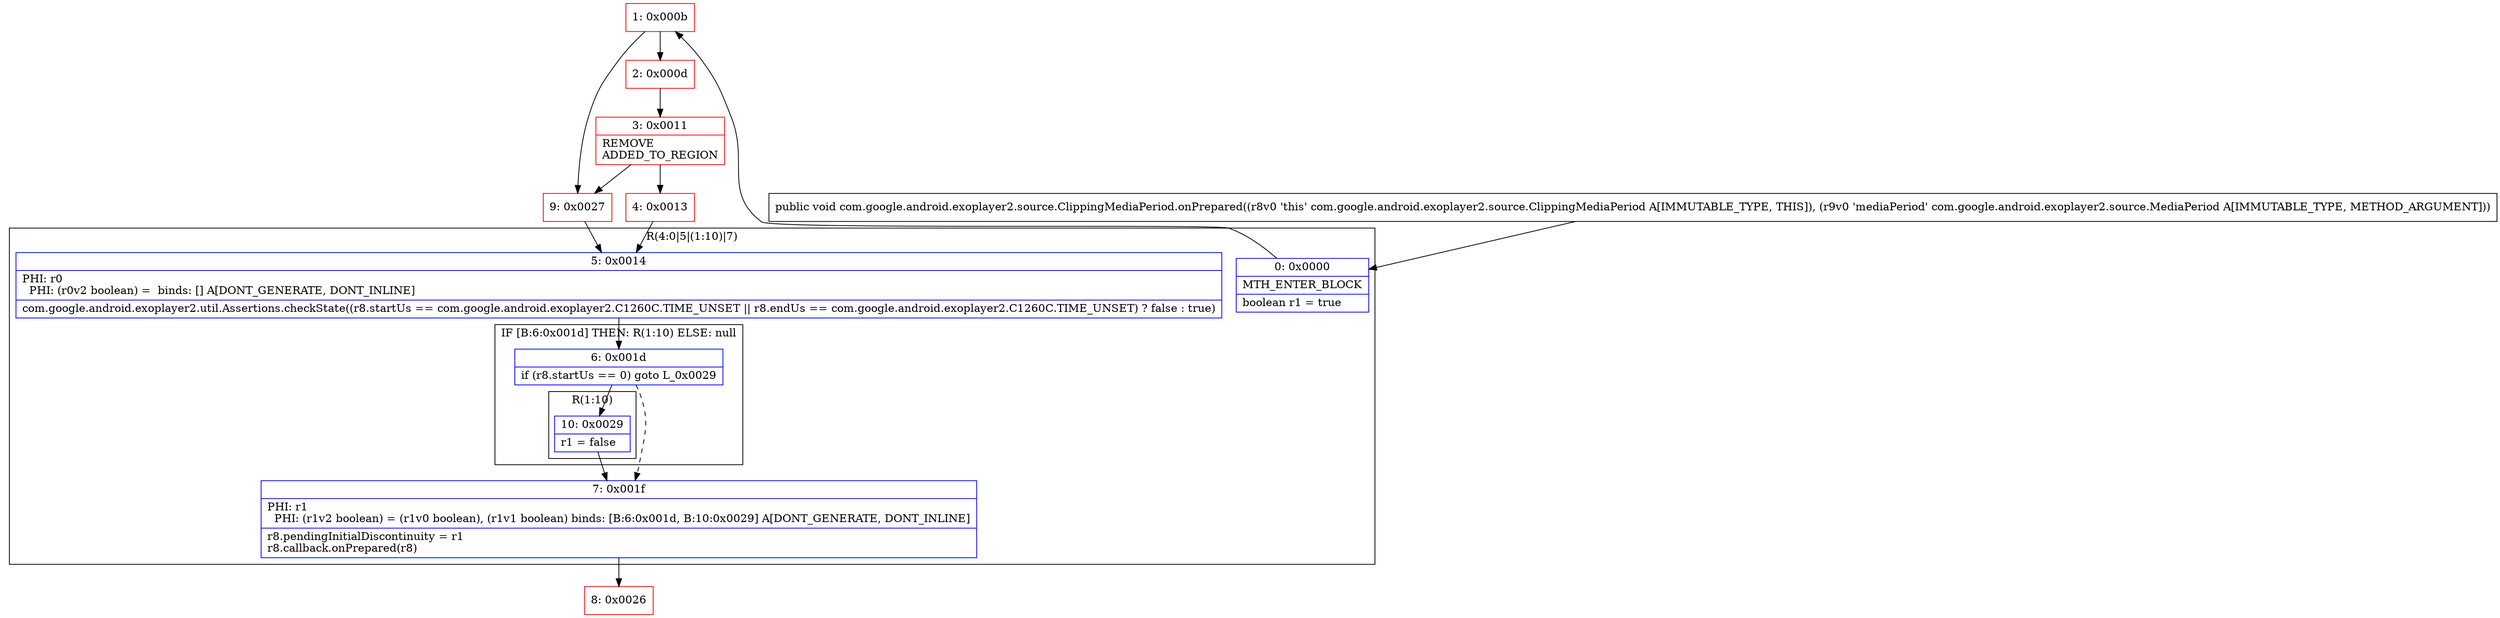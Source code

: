 digraph "CFG forcom.google.android.exoplayer2.source.ClippingMediaPeriod.onPrepared(Lcom\/google\/android\/exoplayer2\/source\/MediaPeriod;)V" {
subgraph cluster_Region_1368904722 {
label = "R(4:0|5|(1:10)|7)";
node [shape=record,color=blue];
Node_0 [shape=record,label="{0\:\ 0x0000|MTH_ENTER_BLOCK\l|boolean r1 = true\l}"];
Node_5 [shape=record,label="{5\:\ 0x0014|PHI: r0 \l  PHI: (r0v2 boolean) =  binds: [] A[DONT_GENERATE, DONT_INLINE]\l|com.google.android.exoplayer2.util.Assertions.checkState((r8.startUs == com.google.android.exoplayer2.C1260C.TIME_UNSET \|\| r8.endUs == com.google.android.exoplayer2.C1260C.TIME_UNSET) ? false : true)\l}"];
subgraph cluster_IfRegion_1665662055 {
label = "IF [B:6:0x001d] THEN: R(1:10) ELSE: null";
node [shape=record,color=blue];
Node_6 [shape=record,label="{6\:\ 0x001d|if (r8.startUs == 0) goto L_0x0029\l}"];
subgraph cluster_Region_859560575 {
label = "R(1:10)";
node [shape=record,color=blue];
Node_10 [shape=record,label="{10\:\ 0x0029|r1 = false\l}"];
}
}
Node_7 [shape=record,label="{7\:\ 0x001f|PHI: r1 \l  PHI: (r1v2 boolean) = (r1v0 boolean), (r1v1 boolean) binds: [B:6:0x001d, B:10:0x0029] A[DONT_GENERATE, DONT_INLINE]\l|r8.pendingInitialDiscontinuity = r1\lr8.callback.onPrepared(r8)\l}"];
}
Node_1 [shape=record,color=red,label="{1\:\ 0x000b}"];
Node_2 [shape=record,color=red,label="{2\:\ 0x000d}"];
Node_3 [shape=record,color=red,label="{3\:\ 0x0011|REMOVE\lADDED_TO_REGION\l}"];
Node_4 [shape=record,color=red,label="{4\:\ 0x0013}"];
Node_8 [shape=record,color=red,label="{8\:\ 0x0026}"];
Node_9 [shape=record,color=red,label="{9\:\ 0x0027}"];
MethodNode[shape=record,label="{public void com.google.android.exoplayer2.source.ClippingMediaPeriod.onPrepared((r8v0 'this' com.google.android.exoplayer2.source.ClippingMediaPeriod A[IMMUTABLE_TYPE, THIS]), (r9v0 'mediaPeriod' com.google.android.exoplayer2.source.MediaPeriod A[IMMUTABLE_TYPE, METHOD_ARGUMENT])) }"];
MethodNode -> Node_0;
Node_0 -> Node_1;
Node_5 -> Node_6;
Node_6 -> Node_7[style=dashed];
Node_6 -> Node_10;
Node_10 -> Node_7;
Node_7 -> Node_8;
Node_1 -> Node_2;
Node_1 -> Node_9;
Node_2 -> Node_3;
Node_3 -> Node_4;
Node_3 -> Node_9;
Node_4 -> Node_5;
Node_9 -> Node_5;
}

